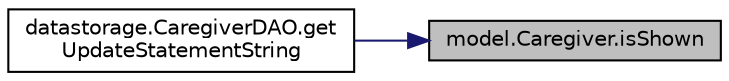 digraph "model.Caregiver.isShown"
{
 // LATEX_PDF_SIZE
  edge [fontname="Helvetica",fontsize="10",labelfontname="Helvetica",labelfontsize="10"];
  node [fontname="Helvetica",fontsize="10",shape=record];
  rankdir="RL";
  Node1 [label="model.Caregiver.isShown",height=0.2,width=0.4,color="black", fillcolor="grey75", style="filled", fontcolor="black",tooltip=" "];
  Node1 -> Node2 [dir="back",color="midnightblue",fontsize="10",style="solid",fontname="Helvetica"];
  Node2 [label="datastorage.CaregiverDAO.get\lUpdateStatementString",height=0.2,width=0.4,color="black", fillcolor="white", style="filled",URL="$classdatastorage_1_1_caregiver_d_a_o.html#adb4ac67ab60d0bc6325da8ff668bbc3f",tooltip=" "];
}
